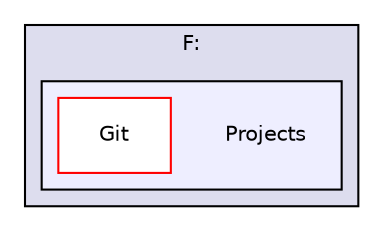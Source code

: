 digraph "F:/Projects" {
  compound=true
  node [ fontsize="10", fontname="Helvetica"];
  edge [ labelfontsize="10", labelfontname="Helvetica"];
  subgraph clusterdir_3a581ba30d25676e4b797b1f96d53b45 {
    graph [ bgcolor="#ddddee", pencolor="black", label="F:" fontname="Helvetica", fontsize="10", URL="dir_3a581ba30d25676e4b797b1f96d53b45.html"]
  subgraph clusterdir_c4a6d00bdc510136fbd964986dc2264a {
    graph [ bgcolor="#eeeeff", pencolor="black", label="" URL="dir_c4a6d00bdc510136fbd964986dc2264a.html"];
    dir_c4a6d00bdc510136fbd964986dc2264a [shape=plaintext label="Projects"];
    dir_f0b91e49464d6b3d035a951c45bc1c7c [shape=box label="Git" color="red" fillcolor="white" style="filled" URL="dir_f0b91e49464d6b3d035a951c45bc1c7c.html"];
  }
  }
}
